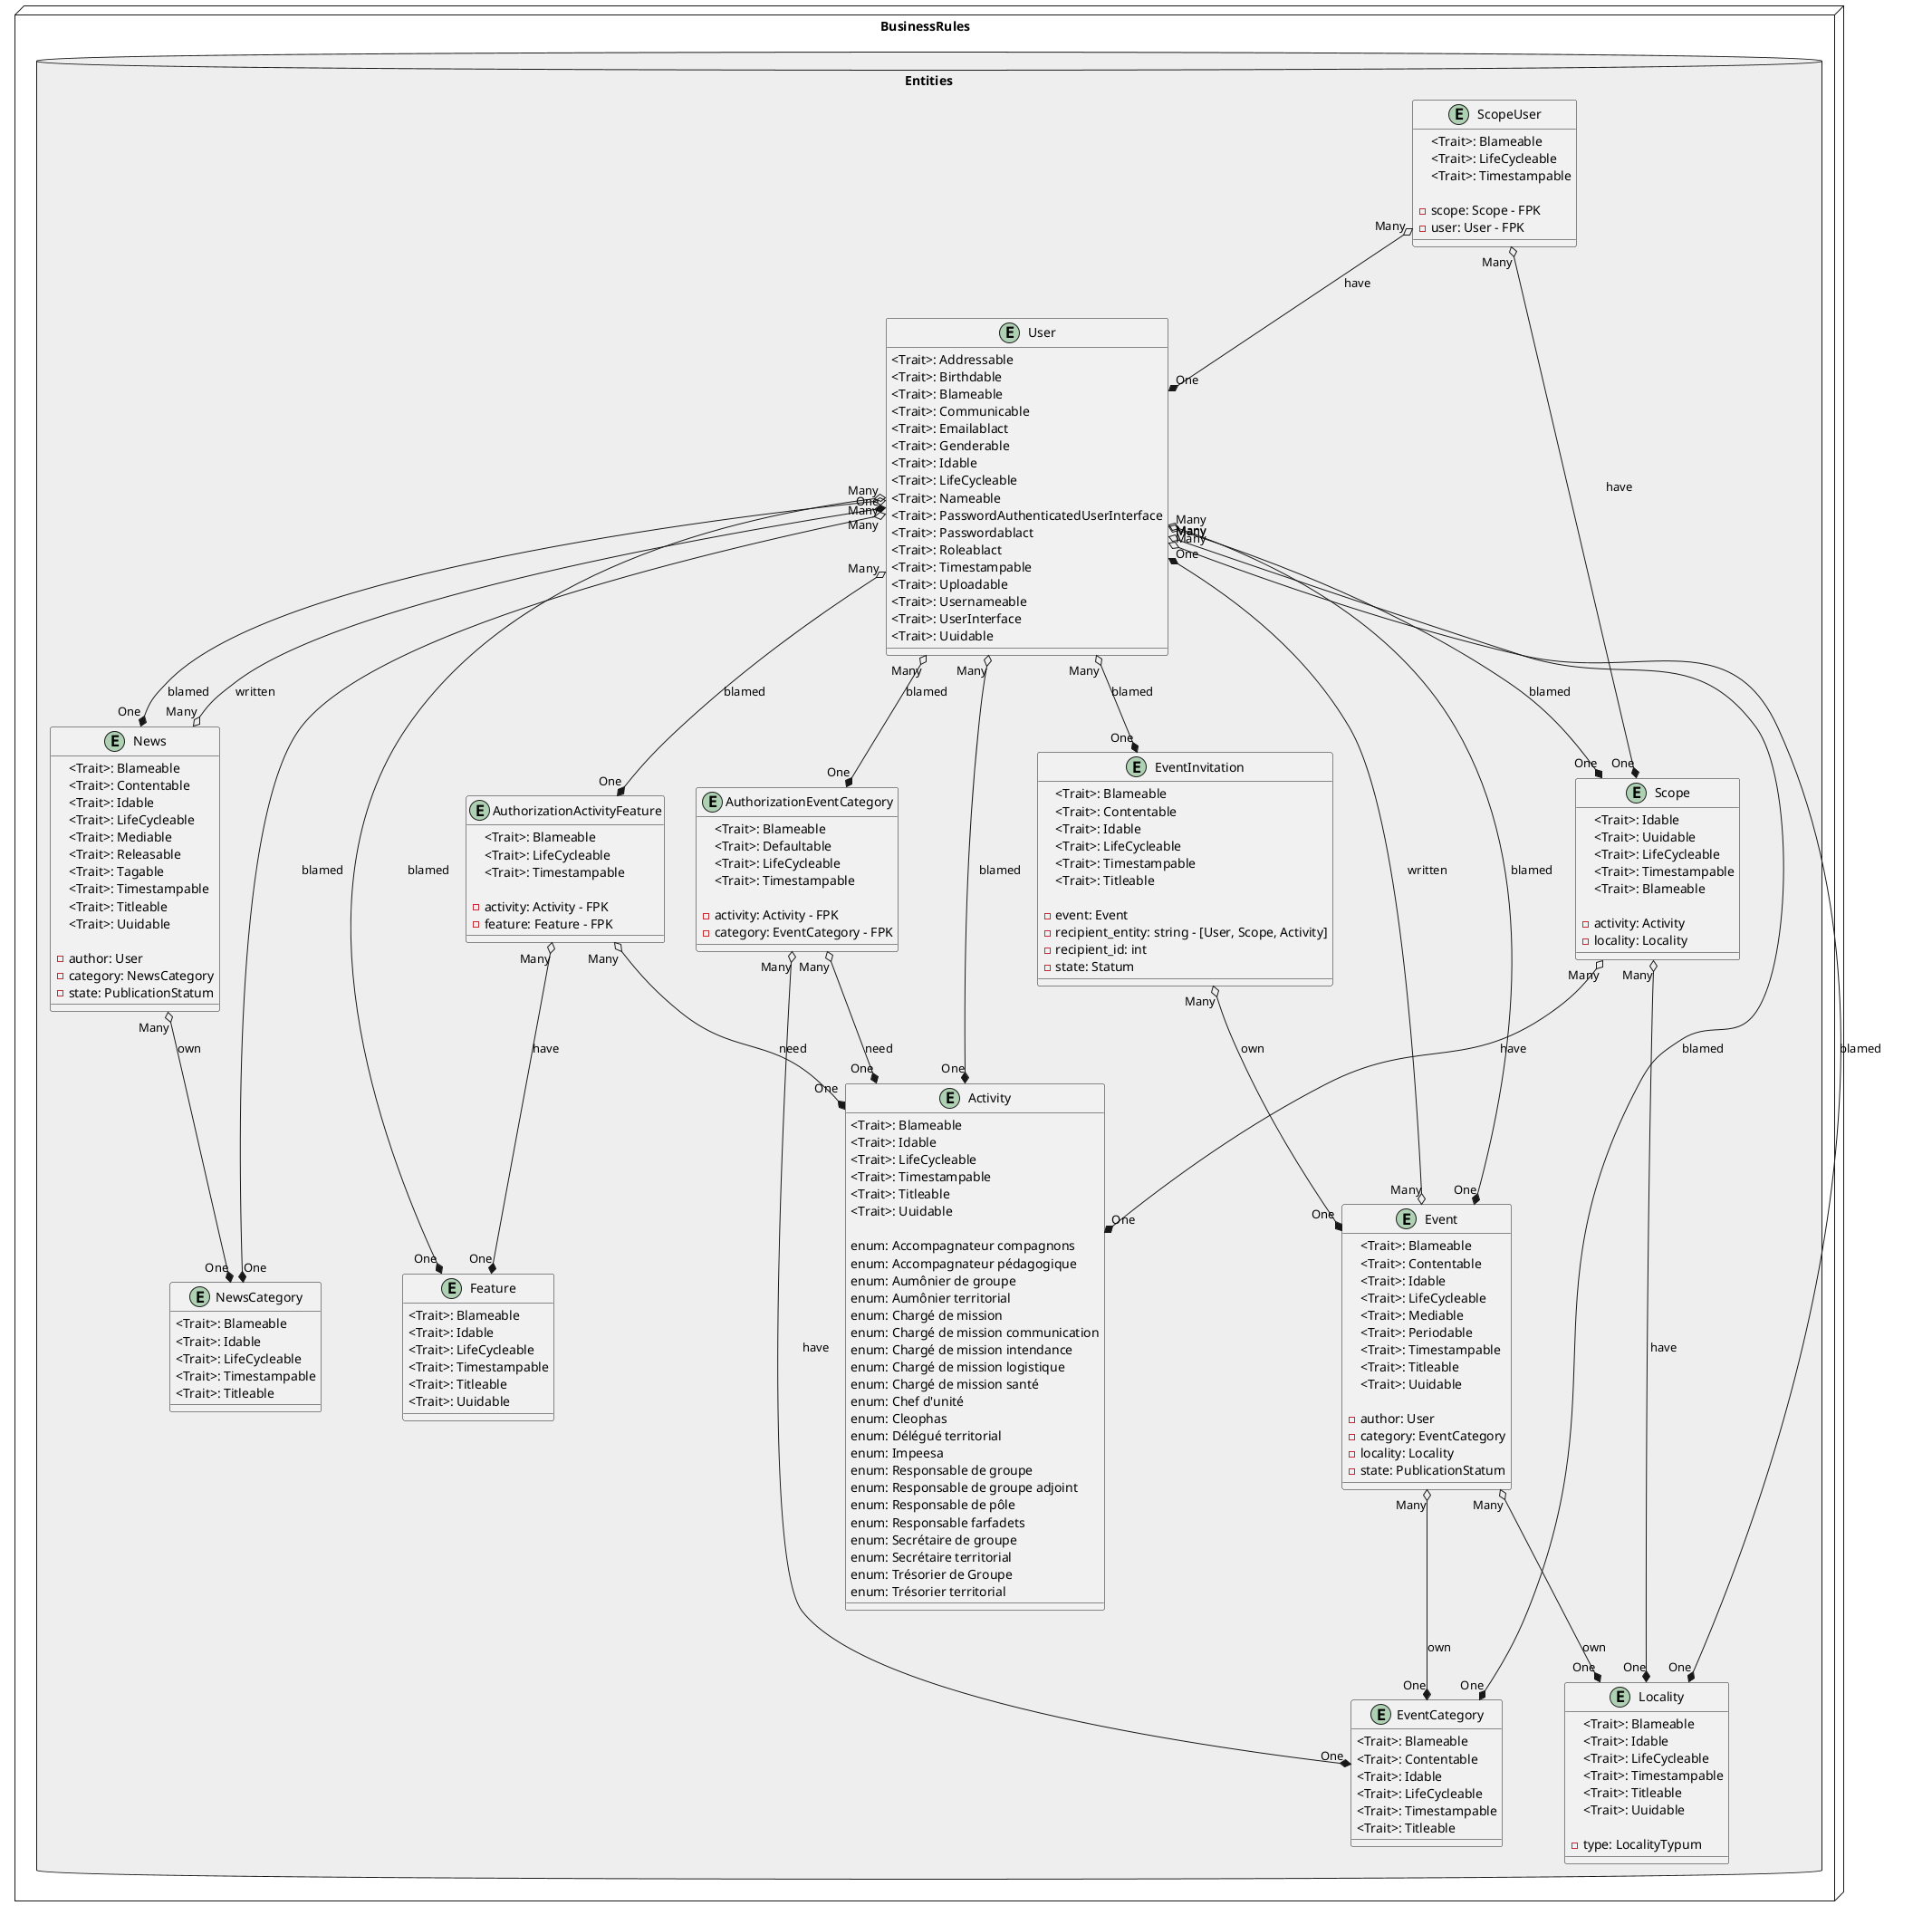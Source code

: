 @startuml
package "BusinessRules" <<Node>> #FFF {
    package "Entities" <<Database>> #EEE {
        entity Activity {
            <Trait>: Blameable
            <Trait>: Idable
            <Trait>: LifeCycleable
            <Trait>: Timestampable
            <Trait>: Titleable
            <Trait>: Uuidable

            enum: Accompagnateur compagnons
            enum: Accompagnateur pédagogique
            enum: Aumônier de groupe
            enum: Aumônier territorial
            enum: Chargé de mission
            enum: Chargé de mission communication
            enum: Chargé de mission intendance
            enum: Chargé de mission logistique
            enum: Chargé de mission santé
            enum: Chef d'unité
            enum: Cleophas
            enum: Délégué territorial
            enum: Impeesa
            enum: Responsable de groupe
            enum: Responsable de groupe adjoint
            enum: Responsable de pôle
            enum: Responsable farfadets
            enum: Secrétaire de groupe
            enum: Secrétaire territorial
            enum: Trésorier de Groupe
            enum: Trésorier territorial
        }

        entity AuthorizationActivityFeature {
            <Trait>: Blameable
            <Trait>: LifeCycleable
            <Trait>: Timestampable

            -{field} activity: Activity - FPK
            -{field} feature: Feature - FPK
        }

        entity AuthorizationEventCategory {
            <Trait>: Blameable
            <Trait>: Defaultable
            <Trait>: LifeCycleable
            <Trait>: Timestampable

            -{field} activity: Activity - FPK
            -{field} category: EventCategory - FPK
        }

        entity Event {
            <Trait>: Blameable
            <Trait>: Contentable
            <Trait>: Idable
            <Trait>: LifeCycleable
            <Trait>: Mediable
            <Trait>: Periodable
            <Trait>: Timestampable
            <Trait>: Titleable
            <Trait>: Uuidable

            -{field} author: User
            -{field} category: EventCategory
            -{field} locality: Locality
            -{field} state: PublicationStatum
        }

        entity EventCategory {
            <Trait>: Blameable
            <Trait>: Contentable
            <Trait>: Idable
            <Trait>: LifeCycleable
            <Trait>: Timestampable
            <Trait>: Titleable
        }

        entity EventInvitation {
            <Trait>: Blameable
            <Trait>: Contentable
            <Trait>: Idable
            <Trait>: LifeCycleable
            <Trait>: Timestampable
            <Trait>: Titleable

            -{field} event: Event
            -{field} recipient_entity: string - [User, Scope, Activity]
            -{field} recipient_id: int
            -{field} state: Statum
        }

        entity Feature {
            <Trait>: Blameable
            <Trait>: Idable
            <Trait>: LifeCycleable
            <Trait>: Timestampable
            <Trait>: Titleable
            <Trait>: Uuidable
        }

        entity Locality {
            <Trait>: Blameable
            <Trait>: Idable
            <Trait>: LifeCycleable
            <Trait>: Timestampable
            <Trait>: Titleable
            <Trait>: Uuidable

            -{field} type: LocalityTypum
        }

        entity News {
            <Trait>: Blameable
            <Trait>: Contentable
            <Trait>: Idable
            <Trait>: LifeCycleable
            <Trait>: Mediable
            <Trait>: Releasable
            <Trait>: Tagable
            <Trait>: Timestampable
            <Trait>: Titleable
            <Trait>: Uuidable

            -{field} author: User
            -{field} category: NewsCategory
            -{field} state: PublicationStatum
        }

        entity NewsCategory {
            <Trait>: Blameable
            <Trait>: Idable
            <Trait>: LifeCycleable
            <Trait>: Timestampable
            <Trait>: Titleable
        }

        entity Scope {
            <Trait>: Idable
            <Trait>: Uuidable
            <Trait>: LifeCycleable
            <Trait>: Timestampable
            <Trait>: Blameable

            -{field} activity: Activity
            -{field} locality: Locality
        }

        entity ScopeUser {
            <Trait>: Blameable
            <Trait>: LifeCycleable
            <Trait>: Timestampable

            -{field} scope: Scope - FPK
            -{field} user: User - FPK
        }

        entity User {
            <Trait>: Addressable
            <Trait>: Birthdable
            <Trait>: Blameable
            <Trait>: Communicable
            <Trait>: Emailablact
            <Trait>: Genderable
            <Trait>: Idable
            <Trait>: LifeCycleable
            <Trait>: Nameable
            <Trait>: PasswordAuthenticatedUserInterface
            <Trait>: Passwordablact
            <Trait>: Roleablact
            <Trait>: Timestampable
            <Trait>: Uploadable
            <Trait>: Usernameable
            <Trait>: UserInterface
            <Trait>: Uuidable
        }

        AuthorizationActivityFeature "Many" o--* "One" Activity: need
        AuthorizationActivityFeature "Many" o--* "One" Feature: have

        AuthorizationEventCategory "Many" o--* "One" Activity: need
        AuthorizationEventCategory "Many" o--* "One" EventCategory: have

        Event "Many" o--* "One" EventCategory: own
        Event "Many" o--* "One" Locality: own
        Event "Many" o--* "One" User: written

        EventInvitation "Many" o--* "One" Event: own

        News "Many" o--* "One" NewsCategory: own
        News "Many" o--* "One" User: written

        Scope "Many" o--* "One" Activity: have
        Scope "Many" o--* "One" Locality: have

        ScopeUser "Many" o--* "One" Scope: have
        ScopeUser "Many" o--* "One" User: have

        User "Many" o--* "One" Activity: blamed
        User "Many" o--* "One" AuthorizationActivityFeature: blamed
        User "Many" o--* "One" AuthorizationEventCategory: blamed
        User "Many" o--* "One" Event: blamed
        User "Many" o--* "One" EventCategory: blamed
        User "Many" o--* "One" EventInvitation: blamed
        User "Many" o--* "One" Feature: blamed
        User "Many" o--* "One" Locality: blamed
        User "Many" o--* "One" News: blamed
        User "Many" o--* "One" NewsCategory: blamed
        User "Many" o--* "One" Scope: blamed
    }
}
@enduml
